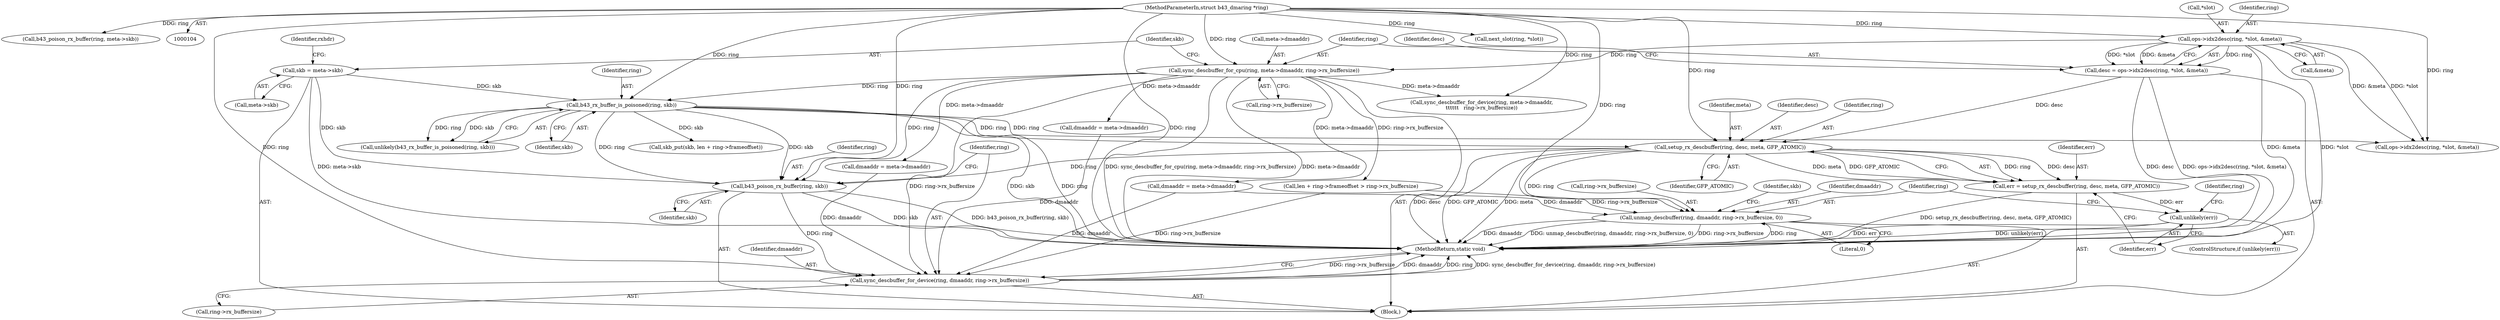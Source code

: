 digraph "0_linux_c85ce65ecac078ab1a1835c87c4a6319cf74660a@pointer" {
"1000297" [label="(Call,setup_rx_descbuffer(ring, desc, meta, GFP_ATOMIC))"];
"1000197" [label="(Call,b43_rx_buffer_is_poisoned(ring, skb))"];
"1000129" [label="(Call,sync_descbuffer_for_cpu(ring, meta->dmaaddr, ring->rx_buffersize))"];
"1000123" [label="(Call,ops->idx2desc(ring, *slot, &meta))"];
"1000105" [label="(MethodParameterIn,struct b43_dmaring *ring)"];
"1000137" [label="(Call,skb = meta->skb)"];
"1000121" [label="(Call,desc = ops->idx2desc(ring, *slot, &meta))"];
"1000295" [label="(Call,err = setup_rx_descbuffer(ring, desc, meta, GFP_ATOMIC))"];
"1000303" [label="(Call,unlikely(err))"];
"1000314" [label="(Call,unmap_descbuffer(ring, dmaaddr, ring->rx_buffersize, 0))"];
"1000342" [label="(Call,b43_poison_rx_buffer(ring, skb))"];
"1000345" [label="(Call,sync_descbuffer_for_device(ring, dmaaddr, ring->rx_buffersize))"];
"1000300" [label="(Identifier,meta)"];
"1000198" [label="(Identifier,ring)"];
"1000138" [label="(Identifier,skb)"];
"1000197" [label="(Call,b43_rx_buffer_is_poisoned(ring, skb))"];
"1000129" [label="(Call,sync_descbuffer_for_cpu(ring, meta->dmaaddr, ring->rx_buffersize))"];
"1000295" [label="(Call,err = setup_rx_descbuffer(ring, desc, meta, GFP_ATOMIC))"];
"1000351" [label="(MethodReturn,static void)"];
"1000261" [label="(Call,next_slot(ring, *slot))"];
"1000245" [label="(Call,b43_poison_rx_buffer(ring, meta->skb))"];
"1000302" [label="(ControlStructure,if (unlikely(err)))"];
"1000250" [label="(Call,sync_descbuffer_for_device(ring, meta->dmaaddr,\n\t\t\t\t\t\t   ring->rx_buffersize))"];
"1000127" [label="(Call,&meta)"];
"1000315" [label="(Identifier,ring)"];
"1000303" [label="(Call,unlikely(err))"];
"1000122" [label="(Identifier,desc)"];
"1000320" [label="(Literal,0)"];
"1000130" [label="(Identifier,ring)"];
"1000199" [label="(Identifier,skb)"];
"1000317" [label="(Call,ring->rx_buffersize)"];
"1000189" [label="(Call,dmaaddr = meta->dmaaddr)"];
"1000297" [label="(Call,setup_rx_descbuffer(ring, desc, meta, GFP_ATOMIC))"];
"1000216" [label="(Call,len + ring->frameoffset > ring->rx_buffersize)"];
"1000107" [label="(Block,)"];
"1000125" [label="(Call,*slot)"];
"1000296" [label="(Identifier,err)"];
"1000143" [label="(Identifier,rxhdr)"];
"1000309" [label="(Identifier,ring)"];
"1000314" [label="(Call,unmap_descbuffer(ring, dmaaddr, ring->rx_buffersize, 0))"];
"1000299" [label="(Identifier,desc)"];
"1000348" [label="(Call,ring->rx_buffersize)"];
"1000290" [label="(Call,dmaaddr = meta->dmaaddr)"];
"1000196" [label="(Call,unlikely(b43_rx_buffer_is_poisoned(ring, skb)))"];
"1000134" [label="(Call,ring->rx_buffersize)"];
"1000131" [label="(Call,meta->dmaaddr)"];
"1000345" [label="(Call,sync_descbuffer_for_device(ring, dmaaddr, ring->rx_buffersize))"];
"1000304" [label="(Identifier,err)"];
"1000322" [label="(Identifier,skb)"];
"1000239" [label="(Call,ops->idx2desc(ring, *slot, &meta))"];
"1000123" [label="(Call,ops->idx2desc(ring, *slot, &meta))"];
"1000121" [label="(Call,desc = ops->idx2desc(ring, *slot, &meta))"];
"1000344" [label="(Identifier,skb)"];
"1000346" [label="(Identifier,ring)"];
"1000301" [label="(Identifier,GFP_ATOMIC)"];
"1000208" [label="(Call,dmaaddr = meta->dmaaddr)"];
"1000343" [label="(Identifier,ring)"];
"1000347" [label="(Identifier,dmaaddr)"];
"1000105" [label="(MethodParameterIn,struct b43_dmaring *ring)"];
"1000316" [label="(Identifier,dmaaddr)"];
"1000321" [label="(Call,skb_put(skb, len + ring->frameoffset))"];
"1000139" [label="(Call,meta->skb)"];
"1000137" [label="(Call,skb = meta->skb)"];
"1000298" [label="(Identifier,ring)"];
"1000342" [label="(Call,b43_poison_rx_buffer(ring, skb))"];
"1000124" [label="(Identifier,ring)"];
"1000297" -> "1000295"  [label="AST: "];
"1000297" -> "1000301"  [label="CFG: "];
"1000298" -> "1000297"  [label="AST: "];
"1000299" -> "1000297"  [label="AST: "];
"1000300" -> "1000297"  [label="AST: "];
"1000301" -> "1000297"  [label="AST: "];
"1000295" -> "1000297"  [label="CFG: "];
"1000297" -> "1000351"  [label="DDG: meta"];
"1000297" -> "1000351"  [label="DDG: desc"];
"1000297" -> "1000351"  [label="DDG: GFP_ATOMIC"];
"1000297" -> "1000295"  [label="DDG: ring"];
"1000297" -> "1000295"  [label="DDG: desc"];
"1000297" -> "1000295"  [label="DDG: meta"];
"1000297" -> "1000295"  [label="DDG: GFP_ATOMIC"];
"1000197" -> "1000297"  [label="DDG: ring"];
"1000105" -> "1000297"  [label="DDG: ring"];
"1000121" -> "1000297"  [label="DDG: desc"];
"1000297" -> "1000314"  [label="DDG: ring"];
"1000297" -> "1000342"  [label="DDG: ring"];
"1000197" -> "1000196"  [label="AST: "];
"1000197" -> "1000199"  [label="CFG: "];
"1000198" -> "1000197"  [label="AST: "];
"1000199" -> "1000197"  [label="AST: "];
"1000196" -> "1000197"  [label="CFG: "];
"1000197" -> "1000351"  [label="DDG: skb"];
"1000197" -> "1000351"  [label="DDG: ring"];
"1000197" -> "1000196"  [label="DDG: ring"];
"1000197" -> "1000196"  [label="DDG: skb"];
"1000129" -> "1000197"  [label="DDG: ring"];
"1000105" -> "1000197"  [label="DDG: ring"];
"1000137" -> "1000197"  [label="DDG: skb"];
"1000197" -> "1000239"  [label="DDG: ring"];
"1000197" -> "1000321"  [label="DDG: skb"];
"1000197" -> "1000342"  [label="DDG: ring"];
"1000197" -> "1000342"  [label="DDG: skb"];
"1000129" -> "1000107"  [label="AST: "];
"1000129" -> "1000134"  [label="CFG: "];
"1000130" -> "1000129"  [label="AST: "];
"1000131" -> "1000129"  [label="AST: "];
"1000134" -> "1000129"  [label="AST: "];
"1000138" -> "1000129"  [label="CFG: "];
"1000129" -> "1000351"  [label="DDG: sync_descbuffer_for_cpu(ring, meta->dmaaddr, ring->rx_buffersize)"];
"1000129" -> "1000351"  [label="DDG: meta->dmaaddr"];
"1000123" -> "1000129"  [label="DDG: ring"];
"1000105" -> "1000129"  [label="DDG: ring"];
"1000129" -> "1000189"  [label="DDG: meta->dmaaddr"];
"1000129" -> "1000208"  [label="DDG: meta->dmaaddr"];
"1000129" -> "1000216"  [label="DDG: ring->rx_buffersize"];
"1000129" -> "1000250"  [label="DDG: meta->dmaaddr"];
"1000129" -> "1000290"  [label="DDG: meta->dmaaddr"];
"1000129" -> "1000342"  [label="DDG: ring"];
"1000129" -> "1000345"  [label="DDG: ring->rx_buffersize"];
"1000123" -> "1000121"  [label="AST: "];
"1000123" -> "1000127"  [label="CFG: "];
"1000124" -> "1000123"  [label="AST: "];
"1000125" -> "1000123"  [label="AST: "];
"1000127" -> "1000123"  [label="AST: "];
"1000121" -> "1000123"  [label="CFG: "];
"1000123" -> "1000351"  [label="DDG: &meta"];
"1000123" -> "1000351"  [label="DDG: *slot"];
"1000123" -> "1000121"  [label="DDG: ring"];
"1000123" -> "1000121"  [label="DDG: *slot"];
"1000123" -> "1000121"  [label="DDG: &meta"];
"1000105" -> "1000123"  [label="DDG: ring"];
"1000123" -> "1000239"  [label="DDG: *slot"];
"1000123" -> "1000239"  [label="DDG: &meta"];
"1000105" -> "1000104"  [label="AST: "];
"1000105" -> "1000351"  [label="DDG: ring"];
"1000105" -> "1000239"  [label="DDG: ring"];
"1000105" -> "1000245"  [label="DDG: ring"];
"1000105" -> "1000250"  [label="DDG: ring"];
"1000105" -> "1000261"  [label="DDG: ring"];
"1000105" -> "1000314"  [label="DDG: ring"];
"1000105" -> "1000342"  [label="DDG: ring"];
"1000105" -> "1000345"  [label="DDG: ring"];
"1000137" -> "1000107"  [label="AST: "];
"1000137" -> "1000139"  [label="CFG: "];
"1000138" -> "1000137"  [label="AST: "];
"1000139" -> "1000137"  [label="AST: "];
"1000143" -> "1000137"  [label="CFG: "];
"1000137" -> "1000351"  [label="DDG: meta->skb"];
"1000137" -> "1000342"  [label="DDG: skb"];
"1000121" -> "1000107"  [label="AST: "];
"1000122" -> "1000121"  [label="AST: "];
"1000130" -> "1000121"  [label="CFG: "];
"1000121" -> "1000351"  [label="DDG: ops->idx2desc(ring, *slot, &meta)"];
"1000121" -> "1000351"  [label="DDG: desc"];
"1000295" -> "1000107"  [label="AST: "];
"1000296" -> "1000295"  [label="AST: "];
"1000304" -> "1000295"  [label="CFG: "];
"1000295" -> "1000351"  [label="DDG: setup_rx_descbuffer(ring, desc, meta, GFP_ATOMIC)"];
"1000295" -> "1000303"  [label="DDG: err"];
"1000303" -> "1000302"  [label="AST: "];
"1000303" -> "1000304"  [label="CFG: "];
"1000304" -> "1000303"  [label="AST: "];
"1000309" -> "1000303"  [label="CFG: "];
"1000315" -> "1000303"  [label="CFG: "];
"1000303" -> "1000351"  [label="DDG: err"];
"1000303" -> "1000351"  [label="DDG: unlikely(err)"];
"1000314" -> "1000107"  [label="AST: "];
"1000314" -> "1000320"  [label="CFG: "];
"1000315" -> "1000314"  [label="AST: "];
"1000316" -> "1000314"  [label="AST: "];
"1000317" -> "1000314"  [label="AST: "];
"1000320" -> "1000314"  [label="AST: "];
"1000322" -> "1000314"  [label="CFG: "];
"1000314" -> "1000351"  [label="DDG: ring"];
"1000314" -> "1000351"  [label="DDG: dmaaddr"];
"1000314" -> "1000351"  [label="DDG: unmap_descbuffer(ring, dmaaddr, ring->rx_buffersize, 0)"];
"1000314" -> "1000351"  [label="DDG: ring->rx_buffersize"];
"1000290" -> "1000314"  [label="DDG: dmaaddr"];
"1000216" -> "1000314"  [label="DDG: ring->rx_buffersize"];
"1000342" -> "1000107"  [label="AST: "];
"1000342" -> "1000344"  [label="CFG: "];
"1000343" -> "1000342"  [label="AST: "];
"1000344" -> "1000342"  [label="AST: "];
"1000346" -> "1000342"  [label="CFG: "];
"1000342" -> "1000351"  [label="DDG: skb"];
"1000342" -> "1000351"  [label="DDG: b43_poison_rx_buffer(ring, skb)"];
"1000342" -> "1000345"  [label="DDG: ring"];
"1000345" -> "1000107"  [label="AST: "];
"1000345" -> "1000348"  [label="CFG: "];
"1000346" -> "1000345"  [label="AST: "];
"1000347" -> "1000345"  [label="AST: "];
"1000348" -> "1000345"  [label="AST: "];
"1000351" -> "1000345"  [label="CFG: "];
"1000345" -> "1000351"  [label="DDG: ring->rx_buffersize"];
"1000345" -> "1000351"  [label="DDG: dmaaddr"];
"1000345" -> "1000351"  [label="DDG: ring"];
"1000345" -> "1000351"  [label="DDG: sync_descbuffer_for_device(ring, dmaaddr, ring->rx_buffersize)"];
"1000290" -> "1000345"  [label="DDG: dmaaddr"];
"1000208" -> "1000345"  [label="DDG: dmaaddr"];
"1000189" -> "1000345"  [label="DDG: dmaaddr"];
"1000216" -> "1000345"  [label="DDG: ring->rx_buffersize"];
}
